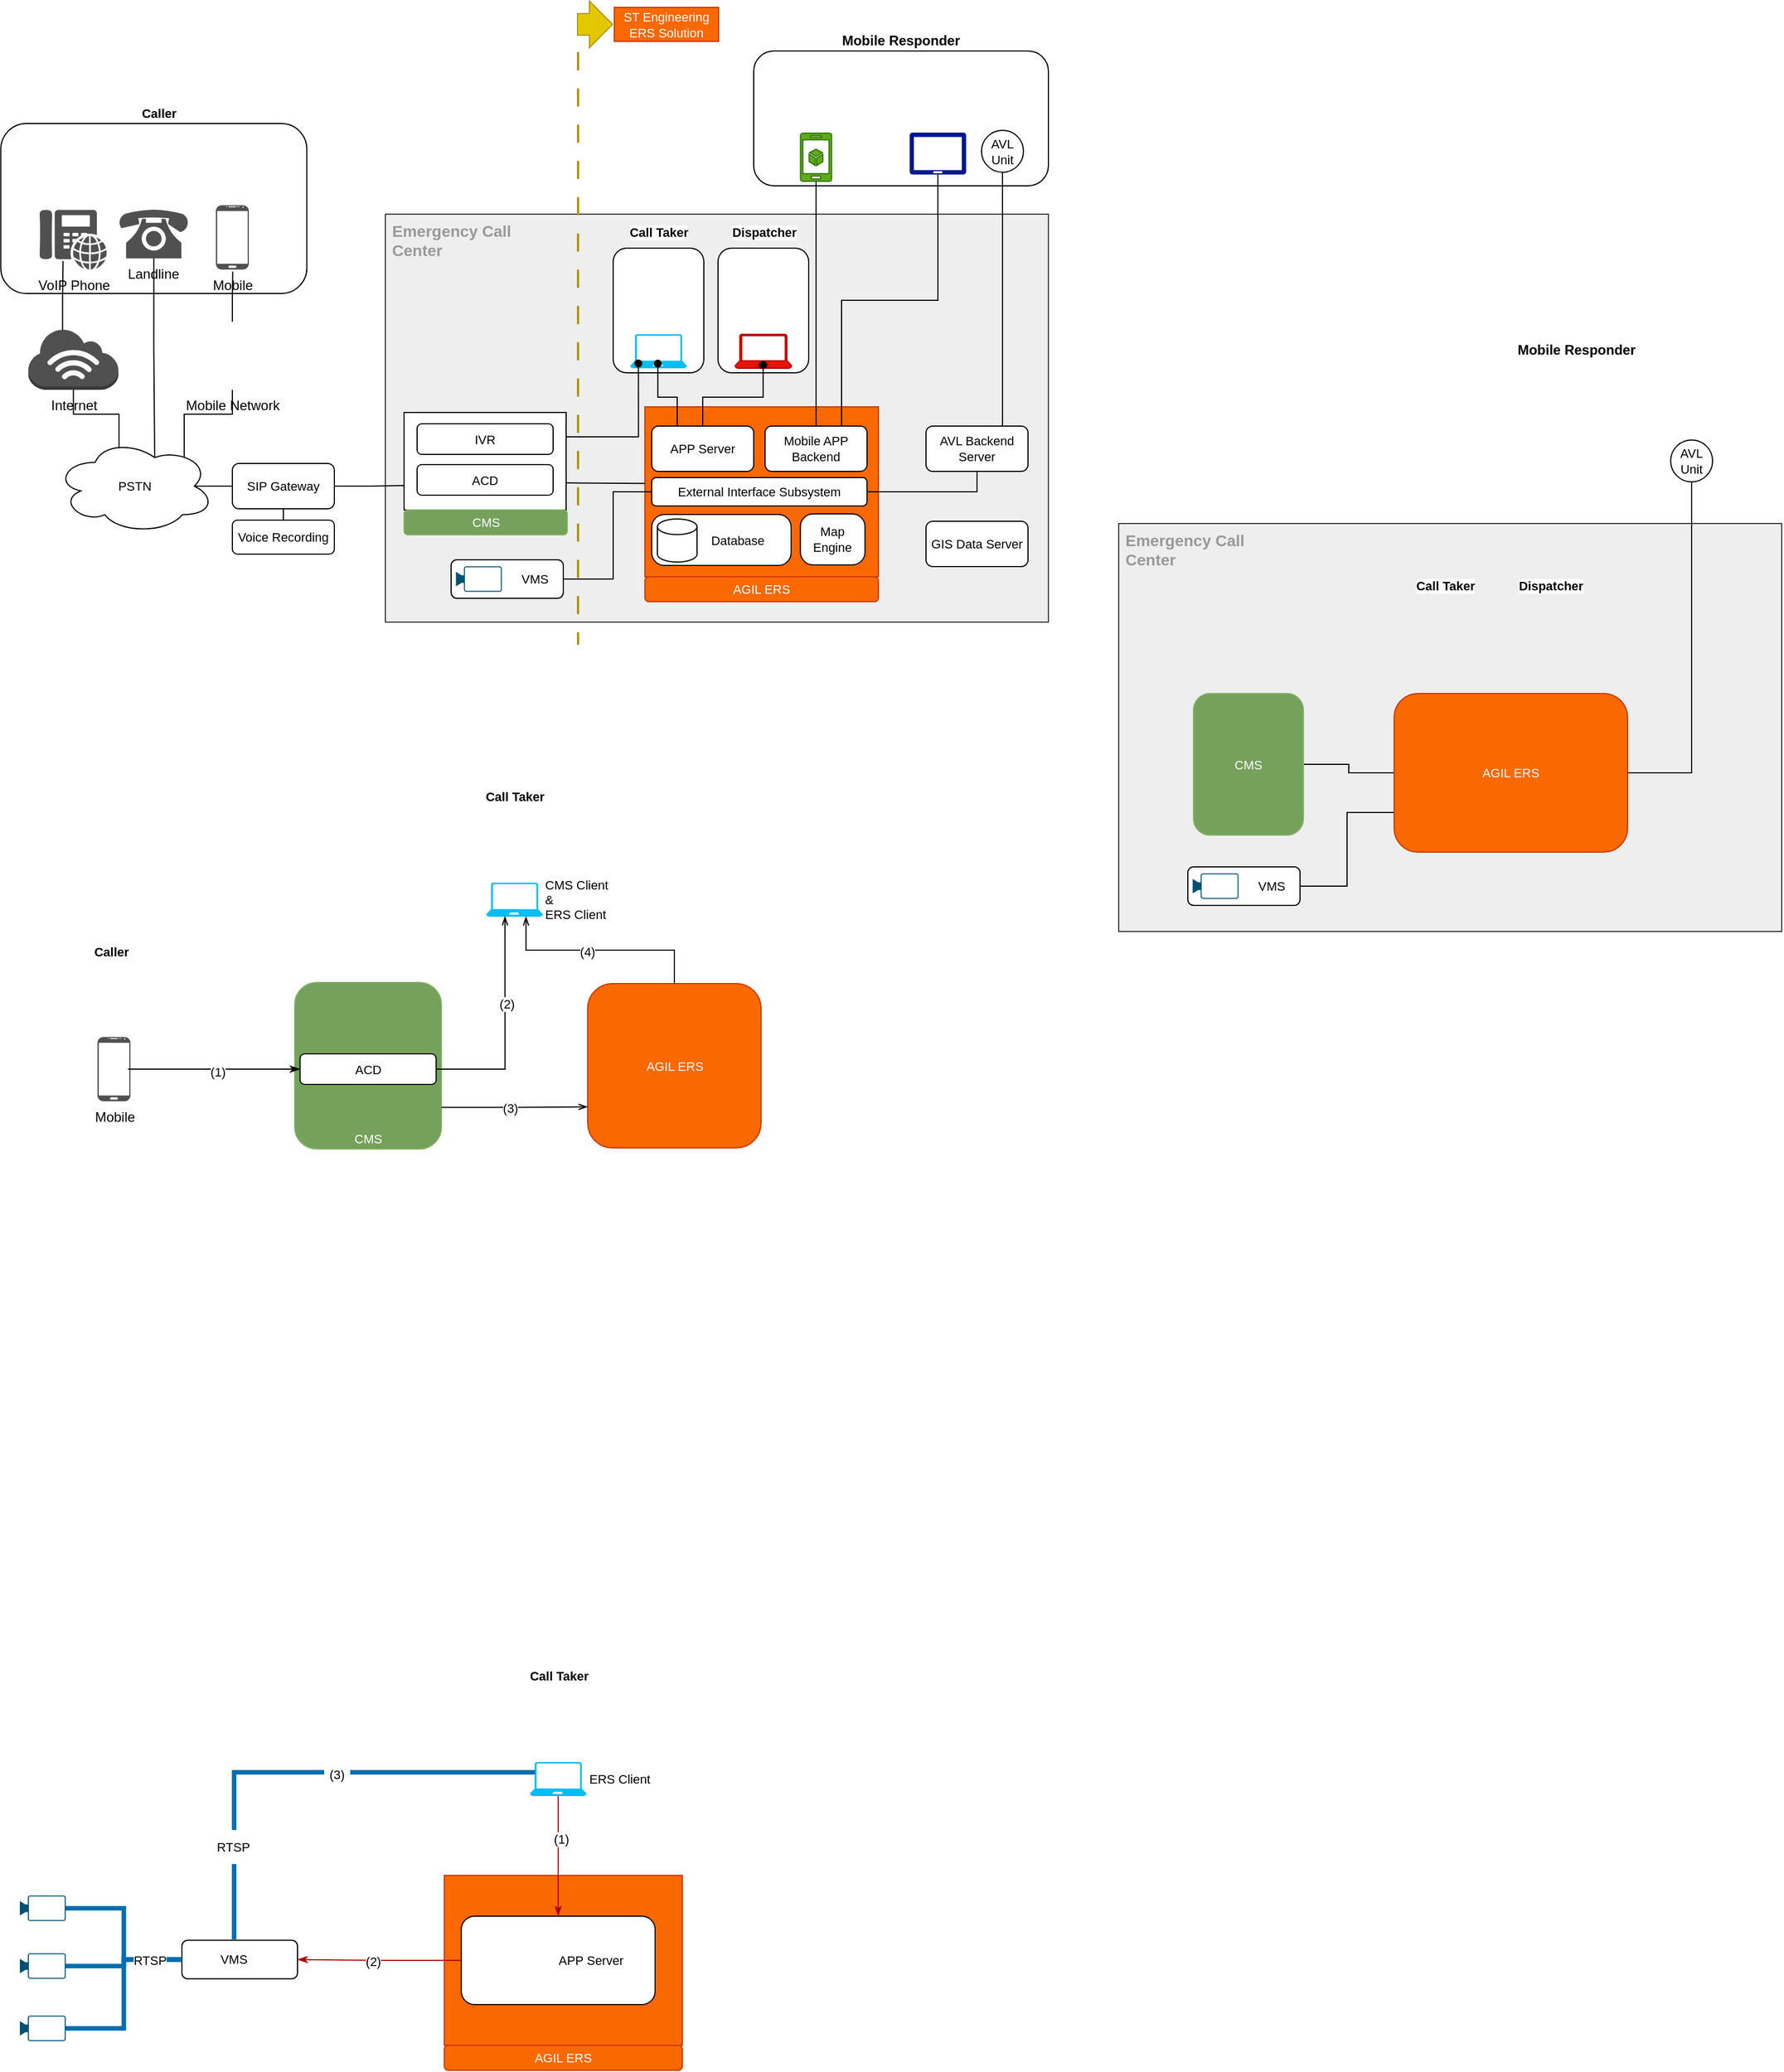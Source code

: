 <mxfile version="22.1.20" type="device">
  <diagram name="Page-1" id="IHyBdCfNB0RTrW-PWBX2">
    <mxGraphModel dx="1338" dy="858" grid="0" gridSize="10" guides="1" tooltips="1" connect="1" arrows="1" fold="1" page="0" pageScale="1" pageWidth="850" pageHeight="1100" math="0" shadow="0">
      <root>
        <mxCell id="0" />
        <mxCell id="1" parent="0" />
        <mxCell id="hto62bo64SFIwnMWw7BM-5" value="" style="rounded=1;whiteSpace=wrap;html=1;" vertex="1" parent="1">
          <mxGeometry x="15.72" y="190" width="270" height="150" as="geometry" />
        </mxCell>
        <mxCell id="hto62bo64SFIwnMWw7BM-37" value="Emergency Call &lt;br&gt;Center" style="rounded=0;whiteSpace=wrap;html=1;fontFamily=Helvetica;fontSize=14;fillColor=#eeeeee;strokeColor=#36393d;verticalAlign=top;fontStyle=1;align=left;fontColor=#999999;spacingLeft=4;" vertex="1" parent="1">
          <mxGeometry x="355" y="270" width="585" height="360" as="geometry" />
        </mxCell>
        <mxCell id="hto62bo64SFIwnMWw7BM-27" value="" style="rounded=0;whiteSpace=wrap;html=1;fontFamily=Helvetica;fontSize=11;fontColor=#000000;fillColor=#fa6800;strokeColor=#C73500;" vertex="1" parent="1">
          <mxGeometry x="584" y="440" width="206" height="150" as="geometry" />
        </mxCell>
        <mxCell id="hto62bo64SFIwnMWw7BM-21" value="" style="rounded=0;whiteSpace=wrap;html=1;fontFamily=Helvetica;fontSize=11;fontColor=default;" vertex="1" parent="1">
          <mxGeometry x="371.5" y="445" width="143" height="86" as="geometry" />
        </mxCell>
        <mxCell id="hto62bo64SFIwnMWw7BM-1" value="Caller" style="shape=image;html=1;verticalAlign=bottom;verticalLabelPosition=top;labelBackgroundColor=#ffffff;imageAspect=0;aspect=fixed;image=https://cdn0.iconfinder.com/data/icons/google-material-design-3-0/48/ic_supervisor_account_48px-128.png;fontFamily=Helvetica;fontSize=11;fontColor=default;labelPosition=center;align=center;fontStyle=1;imageBackground=none;imageBorder=none;" vertex="1" parent="1">
          <mxGeometry x="119.5" y="190" width="70" height="70" as="geometry" />
        </mxCell>
        <mxCell id="hto62bo64SFIwnMWw7BM-3" value="Landline" style="fontColor=default;verticalAlign=top;verticalLabelPosition=bottom;labelPosition=center;align=center;html=1;outlineConnect=0;fillColor=#505050;strokeColor=none;gradientColor=none;gradientDirection=north;strokeWidth=1;shape=mxgraph.networks.phone_1;sketch=0;shadow=0;dashed=0;flipH=0;spacingBottom=0;whiteSpace=wrap;" vertex="1" parent="1">
          <mxGeometry x="120" y="266.005" width="61.43" height="43" as="geometry" />
        </mxCell>
        <mxCell id="hto62bo64SFIwnMWw7BM-4" value="Mobile" style="verticalLabelPosition=bottom;verticalAlign=top;html=1;shadow=0;dashed=0;strokeWidth=1;shape=mxgraph.android.phone2;strokeColor=none;fillColor=#505050;fontColor=default;gradientColor=none;gradientDirection=north;sketch=0;flipH=0;" vertex="1" parent="1">
          <mxGeometry x="205.45" y="262.13" width="29.1" height="56.75" as="geometry" />
        </mxCell>
        <mxCell id="hto62bo64SFIwnMWw7BM-6" value="Mobile Network" style="shape=image;html=1;verticalAlign=top;verticalLabelPosition=bottom;labelBackgroundColor=#ffffff;imageAspect=0;aspect=fixed;image=https://cdn0.iconfinder.com/data/icons/octicons/1024/radio-tower-128.png" vertex="1" parent="1">
          <mxGeometry x="190" y="365" width="60" height="60" as="geometry" />
        </mxCell>
        <mxCell id="hto62bo64SFIwnMWw7BM-7" value="VoIP Phone" style="sketch=0;pointerEvents=1;shadow=0;dashed=0;html=1;strokeColor=none;fillColor=#505050;labelPosition=center;verticalLabelPosition=bottom;verticalAlign=top;outlineConnect=0;align=center;shape=mxgraph.office.devices.phone_voip;flipH=0;" vertex="1" parent="1">
          <mxGeometry x="50" y="266.005" width="59.24" height="53" as="geometry" />
        </mxCell>
        <mxCell id="hto62bo64SFIwnMWw7BM-9" value="Internet" style="outlineConnect=0;dashed=0;verticalLabelPosition=bottom;verticalAlign=top;align=center;html=1;shape=mxgraph.aws3.internet_3;fillColor=#505050;gradientColor=none;strokeColor=none;sketch=0;shadow=0;" vertex="1" parent="1">
          <mxGeometry x="40" y="371" width="79.5" height="54" as="geometry" />
        </mxCell>
        <mxCell id="hto62bo64SFIwnMWw7BM-10" style="edgeStyle=orthogonalEdgeStyle;rounded=0;orthogonalLoop=1;jettySize=auto;html=1;exitX=0.5;exitY=0;exitDx=0;exitDy=0;entryX=0.512;entryY=1.032;entryDx=0;entryDy=0;entryPerimeter=0;endArrow=none;endFill=0;" edge="1" parent="1" source="hto62bo64SFIwnMWw7BM-6" target="hto62bo64SFIwnMWw7BM-4">
          <mxGeometry relative="1" as="geometry" />
        </mxCell>
        <mxCell id="hto62bo64SFIwnMWw7BM-11" style="edgeStyle=orthogonalEdgeStyle;shape=connector;rounded=0;orthogonalLoop=1;jettySize=auto;html=1;exitX=0.38;exitY=0.02;exitDx=0;exitDy=0;exitPerimeter=0;entryX=0.348;entryY=0.856;entryDx=0;entryDy=0;entryPerimeter=0;labelBackgroundColor=default;strokeColor=default;align=center;verticalAlign=middle;fontFamily=Helvetica;fontSize=11;fontColor=default;endArrow=none;endFill=0;" edge="1" parent="1" source="hto62bo64SFIwnMWw7BM-9" target="hto62bo64SFIwnMWw7BM-7">
          <mxGeometry relative="1" as="geometry" />
        </mxCell>
        <mxCell id="hto62bo64SFIwnMWw7BM-25" style="edgeStyle=orthogonalEdgeStyle;shape=connector;rounded=0;orthogonalLoop=1;jettySize=auto;html=1;exitX=0.875;exitY=0.5;exitDx=0;exitDy=0;exitPerimeter=0;entryX=0;entryY=0.5;entryDx=0;entryDy=0;labelBackgroundColor=default;strokeColor=default;align=center;verticalAlign=middle;fontFamily=Helvetica;fontSize=11;fontColor=default;endArrow=none;endFill=0;" edge="1" parent="1" source="hto62bo64SFIwnMWw7BM-12" target="hto62bo64SFIwnMWw7BM-22">
          <mxGeometry relative="1" as="geometry" />
        </mxCell>
        <mxCell id="hto62bo64SFIwnMWw7BM-12" value="PSTN" style="ellipse;shape=cloud;whiteSpace=wrap;html=1;align=center;fontFamily=Helvetica;fontSize=11;fontColor=default;" vertex="1" parent="1">
          <mxGeometry x="64" y="468" width="140" height="84" as="geometry" />
        </mxCell>
        <mxCell id="hto62bo64SFIwnMWw7BM-14" style="edgeStyle=orthogonalEdgeStyle;shape=connector;rounded=0;orthogonalLoop=1;jettySize=auto;html=1;exitX=0.5;exitY=1;exitDx=0;exitDy=0;exitPerimeter=0;entryX=0.625;entryY=0.2;entryDx=0;entryDy=0;entryPerimeter=0;labelBackgroundColor=default;strokeColor=default;align=center;verticalAlign=middle;fontFamily=Helvetica;fontSize=11;fontColor=default;endArrow=none;endFill=0;" edge="1" parent="1" source="hto62bo64SFIwnMWw7BM-3" target="hto62bo64SFIwnMWw7BM-12">
          <mxGeometry relative="1" as="geometry" />
        </mxCell>
        <mxCell id="hto62bo64SFIwnMWw7BM-15" style="edgeStyle=orthogonalEdgeStyle;shape=connector;rounded=0;orthogonalLoop=1;jettySize=auto;html=1;exitX=0.5;exitY=1;exitDx=0;exitDy=0;exitPerimeter=0;entryX=0.4;entryY=0.1;entryDx=0;entryDy=0;entryPerimeter=0;labelBackgroundColor=default;strokeColor=default;align=center;verticalAlign=middle;fontFamily=Helvetica;fontSize=11;fontColor=default;endArrow=none;endFill=0;" edge="1" parent="1" source="hto62bo64SFIwnMWw7BM-9" target="hto62bo64SFIwnMWw7BM-12">
          <mxGeometry relative="1" as="geometry" />
        </mxCell>
        <mxCell id="hto62bo64SFIwnMWw7BM-16" style="edgeStyle=orthogonalEdgeStyle;shape=connector;rounded=0;orthogonalLoop=1;jettySize=auto;html=1;exitX=0.5;exitY=1;exitDx=0;exitDy=0;entryX=0.811;entryY=0.2;entryDx=0;entryDy=0;entryPerimeter=0;labelBackgroundColor=default;strokeColor=default;align=center;verticalAlign=middle;fontFamily=Helvetica;fontSize=11;fontColor=default;endArrow=none;endFill=0;" edge="1" parent="1" source="hto62bo64SFIwnMWw7BM-6" target="hto62bo64SFIwnMWw7BM-12">
          <mxGeometry relative="1" as="geometry" />
        </mxCell>
        <mxCell id="hto62bo64SFIwnMWw7BM-18" value="CMS" style="rounded=1;whiteSpace=wrap;html=1;fontFamily=Helvetica;fontSize=11;fillColor=#75A15C;strokeColor=#82b366;fontColor=#FFFFFF;" vertex="1" parent="1">
          <mxGeometry x="371.5" y="531" width="144" height="22" as="geometry" />
        </mxCell>
        <mxCell id="hto62bo64SFIwnMWw7BM-31" style="shape=connector;rounded=0;orthogonalLoop=1;jettySize=auto;html=1;exitX=1.004;exitY=0.723;exitDx=0;exitDy=0;labelBackgroundColor=default;strokeColor=default;align=center;verticalAlign=middle;fontFamily=Helvetica;fontSize=11;fontColor=default;endArrow=none;endFill=0;exitPerimeter=0;entryX=0;entryY=0.451;entryDx=0;entryDy=0;entryPerimeter=0;" edge="1" parent="1" source="hto62bo64SFIwnMWw7BM-21" target="hto62bo64SFIwnMWw7BM-27">
          <mxGeometry relative="1" as="geometry">
            <mxPoint x="541" y="565.9" as="sourcePoint" />
            <mxPoint x="580" y="507" as="targetPoint" />
          </mxGeometry>
        </mxCell>
        <mxCell id="hto62bo64SFIwnMWw7BM-26" style="edgeStyle=orthogonalEdgeStyle;shape=connector;rounded=0;orthogonalLoop=1;jettySize=auto;html=1;exitX=1;exitY=0.5;exitDx=0;exitDy=0;labelBackgroundColor=default;strokeColor=default;align=center;verticalAlign=middle;fontFamily=Helvetica;fontSize=11;fontColor=default;endArrow=none;endFill=0;entryX=0;entryY=0.75;entryDx=0;entryDy=0;" edge="1" parent="1" source="hto62bo64SFIwnMWw7BM-22" target="hto62bo64SFIwnMWw7BM-21">
          <mxGeometry relative="1" as="geometry">
            <mxPoint x="397" y="566" as="targetPoint" />
          </mxGeometry>
        </mxCell>
        <mxCell id="hto62bo64SFIwnMWw7BM-32" style="edgeStyle=orthogonalEdgeStyle;shape=connector;rounded=0;orthogonalLoop=1;jettySize=auto;html=1;exitX=0.5;exitY=1;exitDx=0;exitDy=0;entryX=0.5;entryY=0;entryDx=0;entryDy=0;labelBackgroundColor=default;strokeColor=default;align=center;verticalAlign=middle;fontFamily=Helvetica;fontSize=11;fontColor=default;endArrow=none;endFill=0;" edge="1" parent="1" source="hto62bo64SFIwnMWw7BM-22" target="hto62bo64SFIwnMWw7BM-24">
          <mxGeometry relative="1" as="geometry" />
        </mxCell>
        <mxCell id="hto62bo64SFIwnMWw7BM-22" value="SIP Gateway" style="rounded=1;whiteSpace=wrap;html=1;fontFamily=Helvetica;fontSize=11;fontColor=default;" vertex="1" parent="1">
          <mxGeometry x="220" y="490" width="90" height="40" as="geometry" />
        </mxCell>
        <mxCell id="hto62bo64SFIwnMWw7BM-23" value="ACD" style="rounded=1;whiteSpace=wrap;html=1;fontFamily=Helvetica;fontSize=11;fontColor=default;flipV=1;" vertex="1" parent="1">
          <mxGeometry x="383" y="491" width="120" height="27" as="geometry" />
        </mxCell>
        <mxCell id="hto62bo64SFIwnMWw7BM-24" value="Voice Recording" style="rounded=1;whiteSpace=wrap;html=1;fontFamily=Helvetica;fontSize=11;fontColor=default;" vertex="1" parent="1">
          <mxGeometry x="220" y="540" width="90" height="30" as="geometry" />
        </mxCell>
        <mxCell id="hto62bo64SFIwnMWw7BM-28" value="AGIL ERS" style="rounded=1;whiteSpace=wrap;html=1;fontFamily=Helvetica;fontSize=11;fillColor=#fa6800;strokeColor=#C73500;fontColor=#FFFFFF;" vertex="1" parent="1">
          <mxGeometry x="584" y="590" width="206" height="22" as="geometry" />
        </mxCell>
        <mxCell id="hto62bo64SFIwnMWw7BM-29" value="Mobile APP Backend" style="rounded=1;whiteSpace=wrap;html=1;fontFamily=Helvetica;fontSize=11;fontColor=default;" vertex="1" parent="1">
          <mxGeometry x="690" y="457" width="90" height="40" as="geometry" />
        </mxCell>
        <mxCell id="hto62bo64SFIwnMWw7BM-30" value="APP Server" style="rounded=1;whiteSpace=wrap;html=1;fontFamily=Helvetica;fontSize=11;fontColor=default;" vertex="1" parent="1">
          <mxGeometry x="590" y="457" width="90" height="40" as="geometry" />
        </mxCell>
        <mxCell id="hto62bo64SFIwnMWw7BM-33" value="IVR" style="rounded=1;whiteSpace=wrap;html=1;fontFamily=Helvetica;fontSize=11;fontColor=default;flipV=1;" vertex="1" parent="1">
          <mxGeometry x="383" y="455" width="120" height="27" as="geometry" />
        </mxCell>
        <mxCell id="hto62bo64SFIwnMWw7BM-35" value="Database" style="rounded=1;whiteSpace=wrap;html=1;fontFamily=Helvetica;fontSize=11;fontColor=default;arcSize=25;spacingLeft=29;" vertex="1" parent="1">
          <mxGeometry x="590" y="535" width="123" height="45" as="geometry" />
        </mxCell>
        <mxCell id="hto62bo64SFIwnMWw7BM-34" value="" style="shape=cylinder3;whiteSpace=wrap;html=1;boundedLbl=1;backgroundOutline=1;size=6.88;fontFamily=Helvetica;fontSize=11;fontColor=default;" vertex="1" parent="1">
          <mxGeometry x="595" y="539" width="35" height="38" as="geometry" />
        </mxCell>
        <mxCell id="hto62bo64SFIwnMWw7BM-36" value="External Interface Subsystem" style="rounded=1;whiteSpace=wrap;html=1;fontFamily=Helvetica;fontSize=11;fontColor=default;" vertex="1" parent="1">
          <mxGeometry x="590" y="502.5" width="190" height="25" as="geometry" />
        </mxCell>
        <mxCell id="hto62bo64SFIwnMWw7BM-38" value="" style="rounded=1;whiteSpace=wrap;html=1;" vertex="1" parent="1">
          <mxGeometry x="556" y="300" width="80" height="110" as="geometry" />
        </mxCell>
        <mxCell id="hto62bo64SFIwnMWw7BM-39" value="Call Taker" style="shape=image;html=1;verticalAlign=bottom;verticalLabelPosition=top;labelBackgroundColor=#ffffff;imageAspect=0;aspect=fixed;image=https://cdn0.iconfinder.com/data/icons/google-material-design-3-0/48/ic_supervisor_account_48px-128.png;fontFamily=Helvetica;fontSize=11;fontColor=default;labelPosition=center;align=center;fontStyle=1;imageBackground=none;imageBorder=none;" vertex="1" parent="1">
          <mxGeometry x="561" y="295" width="70" height="70" as="geometry" />
        </mxCell>
        <mxCell id="hto62bo64SFIwnMWw7BM-40" value="" style="verticalLabelPosition=bottom;html=1;verticalAlign=top;align=center;strokeColor=none;fillColor=#00BEF2;shape=mxgraph.azure.laptop;pointerEvents=1;fontFamily=Helvetica;fontSize=11;fontColor=default;" vertex="1" parent="1">
          <mxGeometry x="571" y="376" width="50" height="30" as="geometry" />
        </mxCell>
        <mxCell id="hto62bo64SFIwnMWw7BM-41" value="" style="rounded=1;whiteSpace=wrap;html=1;" vertex="1" parent="1">
          <mxGeometry x="648.5" y="300" width="80" height="110" as="geometry" />
        </mxCell>
        <mxCell id="hto62bo64SFIwnMWw7BM-42" value="Dispatcher" style="shape=image;html=1;verticalAlign=bottom;verticalLabelPosition=top;labelBackgroundColor=#ffffff;imageAspect=0;aspect=fixed;image=https://cdn0.iconfinder.com/data/icons/google-material-design-3-0/48/ic_supervisor_account_48px-128.png;fontFamily=Helvetica;fontSize=11;fontColor=default;labelPosition=center;align=center;fontStyle=1;imageBackground=none;imageBorder=none;" vertex="1" parent="1">
          <mxGeometry x="653.5" y="295" width="70" height="70" as="geometry" />
        </mxCell>
        <mxCell id="hto62bo64SFIwnMWw7BM-43" value="" style="verticalLabelPosition=bottom;html=1;verticalAlign=top;align=center;strokeColor=#B20000;fillColor=#e51400;shape=mxgraph.azure.laptop;pointerEvents=1;fontFamily=Helvetica;fontSize=11;fontColor=#ffffff;" vertex="1" parent="1">
          <mxGeometry x="663.5" y="376" width="50" height="30" as="geometry" />
        </mxCell>
        <mxCell id="hto62bo64SFIwnMWw7BM-46" value="Mobile Responder" style="rounded=1;whiteSpace=wrap;html=1;verticalAlign=bottom;labelPosition=center;verticalLabelPosition=top;align=center;fontStyle=1;" vertex="1" parent="1">
          <mxGeometry x="680" y="126" width="260" height="119" as="geometry" />
        </mxCell>
        <mxCell id="hto62bo64SFIwnMWw7BM-47" value="" style="shape=image;html=1;verticalAlign=top;verticalLabelPosition=bottom;labelBackgroundColor=#ffffff;imageAspect=0;aspect=fixed;image=https://cdn4.iconfinder.com/data/icons/transportation-190/1000/patrol_car_automobile_car_cop_police_patrol_patrolman-128.png;fontFamily=Helvetica;fontSize=11;fontColor=default;imageBackground=none;" vertex="1" parent="1">
          <mxGeometry x="781" y="120" width="105" height="105" as="geometry" />
        </mxCell>
        <mxCell id="hto62bo64SFIwnMWw7BM-48" value="" style="shape=image;html=1;verticalAlign=top;verticalLabelPosition=bottom;labelBackgroundColor=#ffffff;imageAspect=0;aspect=fixed;image=https://cdn4.iconfinder.com/data/icons/transportation-190/1000/patrol_car_automobile_car_cop_police_patrol_patrolman-128.png;fontFamily=Helvetica;fontSize=11;fontColor=default;" vertex="1" parent="1">
          <mxGeometry x="848" y="120" width="105" height="105" as="geometry" />
        </mxCell>
        <mxCell id="hto62bo64SFIwnMWw7BM-57" style="edgeStyle=orthogonalEdgeStyle;shape=connector;rounded=0;orthogonalLoop=1;jettySize=auto;html=1;exitX=0.5;exitY=1;exitDx=0;exitDy=0;entryX=0.75;entryY=0;entryDx=0;entryDy=0;labelBackgroundColor=default;strokeColor=default;align=center;verticalAlign=middle;fontFamily=Helvetica;fontSize=11;fontColor=default;endArrow=none;endFill=0;" edge="1" parent="1" source="hto62bo64SFIwnMWw7BM-49" target="hto62bo64SFIwnMWw7BM-56">
          <mxGeometry relative="1" as="geometry" />
        </mxCell>
        <mxCell id="hto62bo64SFIwnMWw7BM-49" value="AVL Unit" style="ellipse;whiteSpace=wrap;html=1;aspect=fixed;fontFamily=Helvetica;fontSize=11;fontColor=default;" vertex="1" parent="1">
          <mxGeometry x="881" y="196" width="37" height="37" as="geometry" />
        </mxCell>
        <mxCell id="hto62bo64SFIwnMWw7BM-55" style="edgeStyle=orthogonalEdgeStyle;shape=connector;rounded=0;orthogonalLoop=1;jettySize=auto;html=1;exitX=0.5;exitY=1;exitDx=0;exitDy=0;exitPerimeter=0;entryX=0.75;entryY=0;entryDx=0;entryDy=0;labelBackgroundColor=default;strokeColor=default;align=center;verticalAlign=middle;fontFamily=Helvetica;fontSize=11;fontColor=default;endArrow=none;endFill=0;" edge="1" parent="1" source="hto62bo64SFIwnMWw7BM-50" target="hto62bo64SFIwnMWw7BM-29">
          <mxGeometry relative="1" as="geometry" />
        </mxCell>
        <mxCell id="hto62bo64SFIwnMWw7BM-50" value="" style="sketch=0;aspect=fixed;pointerEvents=1;shadow=0;dashed=0;html=1;strokeColor=none;labelPosition=center;verticalLabelPosition=bottom;verticalAlign=top;align=center;fillColor=#00188D;shape=mxgraph.azure.tablet;fontFamily=Helvetica;fontSize=11;fontColor=default;" vertex="1" parent="1">
          <mxGeometry x="817.5" y="198.01" width="50" height="37" as="geometry" />
        </mxCell>
        <mxCell id="hto62bo64SFIwnMWw7BM-51" value="" style="shape=image;html=1;verticalAlign=top;verticalLabelPosition=bottom;labelBackgroundColor=#ffffff;imageAspect=0;aspect=fixed;image=https://cdn2.iconfinder.com/data/icons/maki/100/police-128.png;fontFamily=Helvetica;fontSize=11;fontColor=default;" vertex="1" parent="1">
          <mxGeometry x="680" y="130" width="70" height="70" as="geometry" />
        </mxCell>
        <mxCell id="hto62bo64SFIwnMWw7BM-52" value="" style="shape=image;html=1;verticalAlign=top;verticalLabelPosition=bottom;labelBackgroundColor=#ffffff;imageAspect=0;aspect=fixed;image=https://cdn2.iconfinder.com/data/icons/maki/100/police-128.png;fontFamily=Helvetica;fontSize=11;fontColor=default;" vertex="1" parent="1">
          <mxGeometry x="710" y="130" width="70" height="70" as="geometry" />
        </mxCell>
        <mxCell id="hto62bo64SFIwnMWw7BM-54" style="edgeStyle=orthogonalEdgeStyle;shape=connector;rounded=0;orthogonalLoop=1;jettySize=auto;html=1;exitX=0.5;exitY=1;exitDx=0;exitDy=0;exitPerimeter=0;entryX=0.5;entryY=0;entryDx=0;entryDy=0;labelBackgroundColor=default;strokeColor=default;align=center;verticalAlign=middle;fontFamily=Helvetica;fontSize=11;fontColor=default;endArrow=none;endFill=0;" edge="1" parent="1" source="hto62bo64SFIwnMWw7BM-53" target="hto62bo64SFIwnMWw7BM-29">
          <mxGeometry relative="1" as="geometry" />
        </mxCell>
        <mxCell id="hto62bo64SFIwnMWw7BM-53" value="" style="verticalLabelPosition=bottom;html=1;verticalAlign=top;align=center;strokeColor=#2D7600;fillColor=#60a917;shape=mxgraph.azure.mobile_services;pointerEvents=1;fontFamily=Helvetica;fontSize=11;fontColor=#ffffff;" vertex="1" parent="1">
          <mxGeometry x="721.19" y="198.5" width="27.63" height="42.5" as="geometry" />
        </mxCell>
        <mxCell id="hto62bo64SFIwnMWw7BM-58" style="edgeStyle=orthogonalEdgeStyle;shape=connector;rounded=0;orthogonalLoop=1;jettySize=auto;html=1;exitX=0.5;exitY=1;exitDx=0;exitDy=0;entryX=1;entryY=0.5;entryDx=0;entryDy=0;labelBackgroundColor=default;strokeColor=default;align=center;verticalAlign=middle;fontFamily=Helvetica;fontSize=11;fontColor=default;endArrow=none;endFill=0;" edge="1" parent="1" source="hto62bo64SFIwnMWw7BM-56" target="hto62bo64SFIwnMWw7BM-36">
          <mxGeometry relative="1" as="geometry">
            <Array as="points">
              <mxPoint x="877" y="515" />
            </Array>
          </mxGeometry>
        </mxCell>
        <mxCell id="hto62bo64SFIwnMWw7BM-56" value="AVL Backend Server" style="rounded=1;whiteSpace=wrap;html=1;fontFamily=Helvetica;fontSize=11;fontColor=default;" vertex="1" parent="1">
          <mxGeometry x="832" y="457" width="90" height="40" as="geometry" />
        </mxCell>
        <mxCell id="hto62bo64SFIwnMWw7BM-61" value="" style="group" vertex="1" connectable="0" parent="1">
          <mxGeometry x="413" y="575" width="99" height="34" as="geometry" />
        </mxCell>
        <mxCell id="hto62bo64SFIwnMWw7BM-60" value="VMS" style="rounded=1;whiteSpace=wrap;html=1;fontFamily=Helvetica;fontSize=11;fontColor=default;labelPosition=center;verticalLabelPosition=middle;align=right;verticalAlign=middle;spacingRight=11;" vertex="1" parent="hto62bo64SFIwnMWw7BM-61">
          <mxGeometry width="99" height="34" as="geometry" />
        </mxCell>
        <mxCell id="hto62bo64SFIwnMWw7BM-59" value="" style="points=[[0,0.5,0],[0.19,0.02,0],[0.59,0,0],[0.985,0.02,0],[1,0.5,0],[0.985,0.98,0],[0.59,1,0],[0.19,0.98,0]];verticalLabelPosition=bottom;sketch=0;html=1;verticalAlign=top;aspect=fixed;align=center;pointerEvents=1;shape=mxgraph.cisco19.camera;fillColor=#005073;strokeColor=none;fontFamily=Helvetica;fontSize=11;fontColor=default;" vertex="1" parent="hto62bo64SFIwnMWw7BM-61">
          <mxGeometry x="4.25" y="5.75" width="40.5" height="22.5" as="geometry" />
        </mxCell>
        <mxCell id="hto62bo64SFIwnMWw7BM-62" value="GIS Data Server" style="rounded=1;whiteSpace=wrap;html=1;fontFamily=Helvetica;fontSize=11;fontColor=default;" vertex="1" parent="1">
          <mxGeometry x="832" y="541" width="90" height="40" as="geometry" />
        </mxCell>
        <mxCell id="hto62bo64SFIwnMWw7BM-63" style="edgeStyle=orthogonalEdgeStyle;shape=connector;rounded=0;orthogonalLoop=1;jettySize=auto;html=1;exitX=1;exitY=0.5;exitDx=0;exitDy=0;entryX=0;entryY=0.5;entryDx=0;entryDy=0;labelBackgroundColor=default;strokeColor=default;align=center;verticalAlign=middle;fontFamily=Helvetica;fontSize=11;fontColor=default;endArrow=none;endFill=0;" edge="1" parent="1" source="hto62bo64SFIwnMWw7BM-60" target="hto62bo64SFIwnMWw7BM-36">
          <mxGeometry relative="1" as="geometry">
            <Array as="points">
              <mxPoint x="556" y="592" />
              <mxPoint x="556" y="515" />
            </Array>
          </mxGeometry>
        </mxCell>
        <mxCell id="hto62bo64SFIwnMWw7BM-115" style="edgeStyle=orthogonalEdgeStyle;shape=connector;rounded=0;orthogonalLoop=1;jettySize=auto;html=1;exitX=1;exitY=0.5;exitDx=0;exitDy=0;exitPerimeter=0;entryX=0;entryY=0.5;entryDx=0;entryDy=0;labelBackgroundColor=default;strokeColor=#006EAF;align=center;verticalAlign=middle;fontFamily=Helvetica;fontSize=11;fontColor=default;endArrow=none;endFill=0;fillColor=#1ba1e2;strokeWidth=4;" edge="1" parent="1" source="hto62bo64SFIwnMWw7BM-108" target="hto62bo64SFIwnMWw7BM-112">
          <mxGeometry relative="1" as="geometry" />
        </mxCell>
        <mxCell id="hto62bo64SFIwnMWw7BM-108" value="" style="points=[[0,0.5,0],[0.19,0.02,0],[0.59,0,0],[0.985,0.02,0],[1,0.5,0],[0.985,0.98,0],[0.59,1,0],[0.19,0.98,0]];verticalLabelPosition=bottom;sketch=0;html=1;verticalAlign=top;aspect=fixed;align=center;pointerEvents=1;shape=mxgraph.cisco19.camera;fillColor=#005073;strokeColor=none;fontFamily=Helvetica;fontSize=11;fontColor=default;" vertex="1" parent="1">
          <mxGeometry x="32.5" y="1753.75" width="40.5" height="22.5" as="geometry" />
        </mxCell>
        <mxCell id="hto62bo64SFIwnMWw7BM-109" value="" style="points=[[0,0.5,0],[0.19,0.02,0],[0.59,0,0],[0.985,0.02,0],[1,0.5,0],[0.985,0.98,0],[0.59,1,0],[0.19,0.98,0]];verticalLabelPosition=bottom;sketch=0;html=1;verticalAlign=top;aspect=fixed;align=center;pointerEvents=1;shape=mxgraph.cisco19.camera;fillColor=#005073;strokeColor=none;fontFamily=Helvetica;fontSize=11;fontColor=default;" vertex="1" parent="1">
          <mxGeometry x="32.5" y="1804.75" width="40.5" height="22.5" as="geometry" />
        </mxCell>
        <mxCell id="hto62bo64SFIwnMWw7BM-110" value="" style="points=[[0,0.5,0],[0.19,0.02,0],[0.59,0,0],[0.985,0.02,0],[1,0.5,0],[0.985,0.98,0],[0.59,1,0],[0.19,0.98,0]];verticalLabelPosition=bottom;sketch=0;html=1;verticalAlign=top;aspect=fixed;align=center;pointerEvents=1;shape=mxgraph.cisco19.camera;fillColor=#005073;strokeColor=none;fontFamily=Helvetica;fontSize=11;fontColor=default;" vertex="1" parent="1">
          <mxGeometry x="32.5" y="1859.75" width="40.5" height="22.5" as="geometry" />
        </mxCell>
        <mxCell id="hto62bo64SFIwnMWw7BM-111" value="" style="group;spacing=0;align=center;" vertex="1" connectable="0" parent="1">
          <mxGeometry x="175.5" y="1793.25" width="102" height="34" as="geometry" />
        </mxCell>
        <mxCell id="hto62bo64SFIwnMWw7BM-112" value="VMS" style="rounded=1;whiteSpace=wrap;html=1;fontFamily=Helvetica;fontSize=11;fontColor=default;labelPosition=center;verticalLabelPosition=middle;align=center;verticalAlign=middle;spacingRight=11;" vertex="1" parent="hto62bo64SFIwnMWw7BM-111">
          <mxGeometry width="102" height="34" as="geometry" />
        </mxCell>
        <mxCell id="hto62bo64SFIwnMWw7BM-120" style="edgeStyle=orthogonalEdgeStyle;shape=connector;rounded=0;orthogonalLoop=1;jettySize=auto;html=1;exitX=0;exitY=0.5;exitDx=0;exitDy=0;entryX=1;entryY=0.5;entryDx=0;entryDy=0;entryPerimeter=0;labelBackgroundColor=default;strokeColor=#006EAF;align=center;verticalAlign=middle;fontFamily=Helvetica;fontSize=11;fontColor=default;endArrow=none;endFill=0;fillColor=#1ba1e2;strokeWidth=4;" edge="1" parent="1" source="hto62bo64SFIwnMWw7BM-112" target="hto62bo64SFIwnMWw7BM-109">
          <mxGeometry relative="1" as="geometry" />
        </mxCell>
        <mxCell id="hto62bo64SFIwnMWw7BM-121" style="edgeStyle=orthogonalEdgeStyle;shape=connector;rounded=0;orthogonalLoop=1;jettySize=auto;html=1;exitX=0;exitY=0.5;exitDx=0;exitDy=0;entryX=1;entryY=0.5;entryDx=0;entryDy=0;entryPerimeter=0;labelBackgroundColor=default;strokeColor=#006EAF;align=center;verticalAlign=middle;fontFamily=Helvetica;fontSize=11;fontColor=default;endArrow=none;endFill=0;fillColor=#1ba1e2;strokeWidth=4;" edge="1" parent="1" source="hto62bo64SFIwnMWw7BM-112" target="hto62bo64SFIwnMWw7BM-110">
          <mxGeometry relative="1" as="geometry" />
        </mxCell>
        <mxCell id="hto62bo64SFIwnMWw7BM-127" value="RTSP" style="edgeLabel;html=1;align=center;verticalAlign=middle;resizable=0;points=[];fontSize=11;fontFamily=Helvetica;fontColor=default;" vertex="1" connectable="0" parent="hto62bo64SFIwnMWw7BM-121">
          <mxGeometry x="-0.583" relative="1" as="geometry">
            <mxPoint x="5" as="offset" />
          </mxGeometry>
        </mxCell>
        <mxCell id="hto62bo64SFIwnMWw7BM-122" value="" style="rounded=0;whiteSpace=wrap;html=1;fontFamily=Helvetica;fontSize=11;fontColor=#000000;fillColor=#fa6800;strokeColor=#C73500;" vertex="1" parent="1">
          <mxGeometry x="407" y="1736" width="210" height="150" as="geometry" />
        </mxCell>
        <mxCell id="hto62bo64SFIwnMWw7BM-123" value="AGIL ERS" style="rounded=1;whiteSpace=wrap;html=1;fontFamily=Helvetica;fontSize=11;fillColor=#fa6800;strokeColor=#C73500;fontColor=#FFFFFF;" vertex="1" parent="1">
          <mxGeometry x="407" y="1886" width="210" height="22" as="geometry" />
        </mxCell>
        <mxCell id="hto62bo64SFIwnMWw7BM-130" style="edgeStyle=orthogonalEdgeStyle;shape=connector;rounded=0;orthogonalLoop=1;jettySize=auto;html=1;exitX=0;exitY=0.5;exitDx=0;exitDy=0;entryX=1;entryY=0.5;entryDx=0;entryDy=0;labelBackgroundColor=default;strokeColor=#B20000;align=center;verticalAlign=top;fontFamily=Helvetica;fontSize=11;fontColor=#ffffff;endArrow=classicThin;endFill=1;fillColor=#e51400;strokeWidth=1;spacingTop=8;" edge="1" parent="1" source="hto62bo64SFIwnMWw7BM-124" target="hto62bo64SFIwnMWw7BM-112">
          <mxGeometry relative="1" as="geometry" />
        </mxCell>
        <mxCell id="hto62bo64SFIwnMWw7BM-131" value="(2)" style="edgeLabel;html=1;align=center;verticalAlign=middle;resizable=0;points=[];fontSize=11;fontFamily=Helvetica;fontColor=default;" vertex="1" connectable="0" parent="hto62bo64SFIwnMWw7BM-130">
          <mxGeometry x="0.083" y="1" relative="1" as="geometry">
            <mxPoint as="offset" />
          </mxGeometry>
        </mxCell>
        <mxCell id="hto62bo64SFIwnMWw7BM-124" value="APP Server" style="rounded=1;whiteSpace=wrap;html=1;fontFamily=Helvetica;fontSize=11;fontColor=default;spacingLeft=58;" vertex="1" parent="1">
          <mxGeometry x="422" y="1772" width="171" height="78" as="geometry" />
        </mxCell>
        <mxCell id="hto62bo64SFIwnMWw7BM-125" value="Call Taker" style="shape=image;html=1;verticalAlign=bottom;verticalLabelPosition=top;labelBackgroundColor=#ffffff;imageAspect=0;aspect=fixed;image=https://cdn0.iconfinder.com/data/icons/google-material-design-3-0/48/ic_supervisor_account_48px-128.png;fontFamily=Helvetica;fontSize=11;fontColor=default;labelPosition=center;align=center;fontStyle=1;imageBackground=none;imageBorder=none;" vertex="1" parent="1">
          <mxGeometry x="472.5" y="1569" width="70" height="70" as="geometry" />
        </mxCell>
        <mxCell id="hto62bo64SFIwnMWw7BM-128" style="edgeStyle=orthogonalEdgeStyle;shape=connector;rounded=0;orthogonalLoop=1;jettySize=auto;html=1;exitX=0.5;exitY=1;exitDx=0;exitDy=0;exitPerimeter=0;labelBackgroundColor=default;strokeColor=#B20000;align=center;verticalAlign=top;fontFamily=Helvetica;fontSize=11;fontColor=#ffffff;endArrow=classicThin;endFill=1;fillColor=#e51400;strokeWidth=1;spacingTop=8;" edge="1" parent="1" source="hto62bo64SFIwnMWw7BM-126" target="hto62bo64SFIwnMWw7BM-124">
          <mxGeometry relative="1" as="geometry" />
        </mxCell>
        <mxCell id="hto62bo64SFIwnMWw7BM-129" value="(1)" style="edgeLabel;html=1;align=center;verticalAlign=middle;resizable=0;points=[];fontSize=11;fontFamily=Helvetica;fontColor=default;" vertex="1" connectable="0" parent="hto62bo64SFIwnMWw7BM-128">
          <mxGeometry x="-0.281" y="2" relative="1" as="geometry">
            <mxPoint as="offset" />
          </mxGeometry>
        </mxCell>
        <mxCell id="hto62bo64SFIwnMWw7BM-126" value="ERS Client" style="verticalLabelPosition=middle;html=1;verticalAlign=middle;align=left;strokeColor=none;fillColor=#00BEF2;shape=mxgraph.azure.laptop;pointerEvents=1;fontFamily=Helvetica;fontSize=11;fontColor=default;labelPosition=right;" vertex="1" parent="1">
          <mxGeometry x="482.5" y="1636" width="50" height="30" as="geometry" />
        </mxCell>
        <mxCell id="hto62bo64SFIwnMWw7BM-132" value="" style="shape=partialRectangle;whiteSpace=wrap;html=1;bottom=0;right=0;fillColor=none;fontFamily=Helvetica;fontSize=11;fontColor=default;labelBackgroundColor=default;endArrow=none;rounded=0;strokeColor=#006EAF;endFill=0;strokeWidth=4;" vertex="1" parent="1">
          <mxGeometry x="221.55" y="1645" width="263.45" height="145.5" as="geometry" />
        </mxCell>
        <mxCell id="hto62bo64SFIwnMWw7BM-133" value="RTSP" style="text;html=1;strokeColor=none;fillColor=default;align=center;verticalAlign=middle;whiteSpace=wrap;rounded=0;fontSize=11;fontFamily=Helvetica;fontColor=default;" vertex="1" parent="1">
          <mxGeometry x="191" y="1696" width="60" height="30" as="geometry" />
        </mxCell>
        <mxCell id="hto62bo64SFIwnMWw7BM-134" value="(3)" style="text;html=1;strokeColor=none;fillColor=default;align=center;verticalAlign=middle;whiteSpace=wrap;rounded=0;fontSize=11;fontFamily=Helvetica;fontColor=default;" vertex="1" parent="1">
          <mxGeometry x="301" y="1632" width="23" height="30" as="geometry" />
        </mxCell>
        <mxCell id="hto62bo64SFIwnMWw7BM-135" value="Map Engine" style="rounded=1;whiteSpace=wrap;html=1;fontFamily=Helvetica;fontSize=11;fontColor=default;arcSize=25;spacingLeft=0;" vertex="1" parent="1">
          <mxGeometry x="721.19" y="534.5" width="57" height="45" as="geometry" />
        </mxCell>
        <mxCell id="hto62bo64SFIwnMWw7BM-136" style="edgeStyle=orthogonalEdgeStyle;shape=connector;rounded=0;orthogonalLoop=1;jettySize=auto;html=1;exitX=1;exitY=0.25;exitDx=0;exitDy=0;labelBackgroundColor=default;strokeColor=default;align=center;verticalAlign=middle;fontFamily=Helvetica;fontSize=11;fontColor=default;endArrow=oval;endFill=1;entryX=0.145;entryY=0.859;entryDx=0;entryDy=0;entryPerimeter=0;" edge="1" parent="1" source="hto62bo64SFIwnMWw7BM-21" target="hto62bo64SFIwnMWw7BM-40">
          <mxGeometry relative="1" as="geometry">
            <mxPoint x="578" y="403" as="targetPoint" />
          </mxGeometry>
        </mxCell>
        <mxCell id="hto62bo64SFIwnMWw7BM-44" style="edgeStyle=orthogonalEdgeStyle;shape=connector;rounded=0;orthogonalLoop=1;jettySize=auto;html=1;exitX=0.488;exitY=0.864;exitDx=0;exitDy=0;exitPerimeter=0;entryX=0.25;entryY=0;entryDx=0;entryDy=0;labelBackgroundColor=default;strokeColor=default;align=center;verticalAlign=middle;fontFamily=Helvetica;fontSize=11;fontColor=default;endArrow=none;endFill=0;startArrow=oval;startFill=1;" edge="1" parent="1" source="hto62bo64SFIwnMWw7BM-40" target="hto62bo64SFIwnMWw7BM-30">
          <mxGeometry relative="1" as="geometry" />
        </mxCell>
        <mxCell id="hto62bo64SFIwnMWw7BM-65" style="edgeStyle=orthogonalEdgeStyle;shape=connector;rounded=0;orthogonalLoop=1;jettySize=auto;html=1;exitX=0.496;exitY=0.906;exitDx=0;exitDy=0;exitPerimeter=0;entryX=0.5;entryY=0;entryDx=0;entryDy=0;labelBackgroundColor=default;strokeColor=default;align=center;verticalAlign=middle;fontFamily=Helvetica;fontSize=11;fontColor=default;endArrow=none;endFill=0;startArrow=oval;startFill=1;" edge="1" parent="1" source="hto62bo64SFIwnMWw7BM-43" target="hto62bo64SFIwnMWw7BM-30">
          <mxGeometry relative="1" as="geometry" />
        </mxCell>
        <mxCell id="hto62bo64SFIwnMWw7BM-137" value="" style="line;strokeWidth=2;html=1;fontFamily=Helvetica;fontSize=11;fontColor=#000000;connectable=0;dashed=1;dashPattern=8 8;strokeColor=#B09500;fillColor=#e3c800;direction=south;" vertex="1" parent="1">
          <mxGeometry x="520" y="95" width="10" height="555" as="geometry" />
        </mxCell>
        <mxCell id="hto62bo64SFIwnMWw7BM-138" value="" style="shape=singleArrow;direction=west;whiteSpace=wrap;html=1;fontFamily=Helvetica;fontSize=11;fontColor=#000000;arrowWidth=0.465;arrowSize=0.66;fillColor=#e3c800;strokeColor=#B09500;flipH=1;" vertex="1" parent="1">
          <mxGeometry x="524.5" y="82" width="31" height="41" as="geometry" />
        </mxCell>
        <mxCell id="hto62bo64SFIwnMWw7BM-139" value="ST Engineering ERS Solution" style="text;html=1;strokeColor=#C73500;fillColor=#fa6800;align=center;verticalAlign=middle;whiteSpace=wrap;rounded=0;fontSize=11;fontFamily=Helvetica;fontColor=#FFFFFF;" vertex="1" parent="1">
          <mxGeometry x="557" y="87.5" width="92" height="30" as="geometry" />
        </mxCell>
        <mxCell id="hto62bo64SFIwnMWw7BM-141" value="CMS" style="rounded=1;whiteSpace=wrap;html=1;fontFamily=Helvetica;fontSize=11;fillColor=#75A15C;strokeColor=#82b366;fontColor=#FFFFFF;verticalAlign=bottom;" vertex="1" parent="1">
          <mxGeometry x="275" y="948" width="129.5" height="147" as="geometry" />
        </mxCell>
        <mxCell id="hto62bo64SFIwnMWw7BM-142" value="Call Taker" style="shape=image;html=1;verticalAlign=bottom;verticalLabelPosition=top;labelBackgroundColor=#ffffff;imageAspect=0;aspect=fixed;image=https://cdn0.iconfinder.com/data/icons/google-material-design-3-0/48/ic_supervisor_account_48px-128.png;fontFamily=Helvetica;fontSize=11;fontColor=default;labelPosition=center;align=center;fontStyle=1;imageBackground=none;imageBorder=none;" vertex="1" parent="1">
          <mxGeometry x="434" y="793" width="70" height="70" as="geometry" />
        </mxCell>
        <mxCell id="hto62bo64SFIwnMWw7BM-143" value="CMS Client&lt;br&gt;&amp;amp;&lt;br&gt;ERS Client" style="verticalLabelPosition=middle;html=1;verticalAlign=middle;align=left;strokeColor=none;fillColor=#00BEF2;shape=mxgraph.azure.laptop;pointerEvents=1;fontFamily=Helvetica;fontSize=11;fontColor=default;labelPosition=right;" vertex="1" parent="1">
          <mxGeometry x="444" y="860" width="50" height="30" as="geometry" />
        </mxCell>
        <mxCell id="hto62bo64SFIwnMWw7BM-144" value="AGIL ERS" style="rounded=1;whiteSpace=wrap;html=1;fontFamily=Helvetica;fontSize=11;fillColor=#fa6800;strokeColor=#C73500;fontColor=#FFFFFF;" vertex="1" parent="1">
          <mxGeometry x="533.5" y="949" width="153" height="145" as="geometry" />
        </mxCell>
        <mxCell id="hto62bo64SFIwnMWw7BM-145" value="Caller" style="shape=image;html=1;verticalAlign=bottom;verticalLabelPosition=top;labelBackgroundColor=#ffffff;imageAspect=0;aspect=fixed;image=https://cdn0.iconfinder.com/data/icons/google-material-design-3-0/48/ic_supervisor_account_48px-128.png;fontFamily=Helvetica;fontSize=11;fontColor=default;labelPosition=center;align=center;fontStyle=1;imageBackground=none;imageBorder=none;" vertex="1" parent="1">
          <mxGeometry x="78" y="930" width="70" height="70" as="geometry" />
        </mxCell>
        <mxCell id="hto62bo64SFIwnMWw7BM-146" value="ACD" style="rounded=1;whiteSpace=wrap;html=1;fontFamily=Helvetica;fontSize=11;fontColor=default;flipV=1;" vertex="1" parent="1">
          <mxGeometry x="279.75" y="1011" width="120" height="27" as="geometry" />
        </mxCell>
        <mxCell id="hto62bo64SFIwnMWw7BM-147" value="Mobile" style="verticalLabelPosition=bottom;verticalAlign=top;html=1;shadow=0;dashed=0;strokeWidth=1;shape=mxgraph.android.phone2;strokeColor=none;fillColor=#505050;fontColor=default;gradientColor=none;gradientDirection=north;sketch=0;flipH=0;" vertex="1" parent="1">
          <mxGeometry x="101.0" y="996.12" width="29.1" height="56.75" as="geometry" />
        </mxCell>
        <mxCell id="hto62bo64SFIwnMWw7BM-148" style="edgeStyle=orthogonalEdgeStyle;shape=connector;rounded=0;orthogonalLoop=1;jettySize=auto;html=1;exitX=0;exitY=0.5;exitDx=0;exitDy=0;entryX=0.927;entryY=0.499;entryDx=0;entryDy=0;entryPerimeter=0;labelBackgroundColor=default;strokeColor=default;align=center;verticalAlign=middle;fontFamily=Helvetica;fontSize=11;fontColor=default;endArrow=none;endFill=0;startArrow=classicThin;startFill=1;" edge="1" parent="1" source="hto62bo64SFIwnMWw7BM-146" target="hto62bo64SFIwnMWw7BM-147">
          <mxGeometry relative="1" as="geometry" />
        </mxCell>
        <mxCell id="hto62bo64SFIwnMWw7BM-149" value="(1)" style="edgeLabel;html=1;align=center;verticalAlign=middle;resizable=0;points=[];fontSize=11;fontFamily=Helvetica;fontColor=default;" vertex="1" connectable="0" parent="hto62bo64SFIwnMWw7BM-148">
          <mxGeometry x="-0.026" y="2" relative="1" as="geometry">
            <mxPoint x="1" as="offset" />
          </mxGeometry>
        </mxCell>
        <mxCell id="hto62bo64SFIwnMWw7BM-150" style="edgeStyle=orthogonalEdgeStyle;shape=connector;rounded=0;orthogonalLoop=1;jettySize=auto;html=1;exitX=1;exitY=0.75;exitDx=0;exitDy=0;entryX=0;entryY=0.75;entryDx=0;entryDy=0;labelBackgroundColor=default;strokeColor=default;align=center;verticalAlign=middle;fontFamily=Helvetica;fontSize=11;fontColor=default;endArrow=openThin;endFill=0;" edge="1" parent="1" source="hto62bo64SFIwnMWw7BM-141" target="hto62bo64SFIwnMWw7BM-144">
          <mxGeometry relative="1" as="geometry" />
        </mxCell>
        <mxCell id="hto62bo64SFIwnMWw7BM-154" value="(3)" style="edgeLabel;html=1;align=center;verticalAlign=middle;resizable=0;points=[];fontSize=11;fontFamily=Helvetica;fontColor=default;" vertex="1" connectable="0" parent="hto62bo64SFIwnMWw7BM-150">
          <mxGeometry x="-0.069" relative="1" as="geometry">
            <mxPoint as="offset" />
          </mxGeometry>
        </mxCell>
        <mxCell id="hto62bo64SFIwnMWw7BM-151" style="edgeStyle=orthogonalEdgeStyle;shape=connector;rounded=0;orthogonalLoop=1;jettySize=auto;html=1;exitX=1;exitY=0.5;exitDx=0;exitDy=0;entryX=0.331;entryY=0.985;entryDx=0;entryDy=0;entryPerimeter=0;labelBackgroundColor=default;strokeColor=default;align=center;verticalAlign=middle;fontFamily=Helvetica;fontSize=11;fontColor=default;endArrow=openThin;endFill=0;" edge="1" parent="1" source="hto62bo64SFIwnMWw7BM-146" target="hto62bo64SFIwnMWw7BM-143">
          <mxGeometry relative="1" as="geometry" />
        </mxCell>
        <mxCell id="hto62bo64SFIwnMWw7BM-153" value="(2)" style="edgeLabel;html=1;align=center;verticalAlign=middle;resizable=0;points=[];fontSize=11;fontFamily=Helvetica;fontColor=default;" vertex="1" connectable="0" parent="hto62bo64SFIwnMWw7BM-151">
          <mxGeometry x="0.215" y="-1" relative="1" as="geometry">
            <mxPoint as="offset" />
          </mxGeometry>
        </mxCell>
        <mxCell id="hto62bo64SFIwnMWw7BM-152" style="edgeStyle=orthogonalEdgeStyle;shape=connector;rounded=0;orthogonalLoop=1;jettySize=auto;html=1;exitX=0.5;exitY=0;exitDx=0;exitDy=0;entryX=0.702;entryY=0.992;entryDx=0;entryDy=0;entryPerimeter=0;labelBackgroundColor=default;strokeColor=default;align=center;verticalAlign=middle;fontFamily=Helvetica;fontSize=11;fontColor=default;endArrow=openThin;endFill=0;" edge="1" parent="1" source="hto62bo64SFIwnMWw7BM-144" target="hto62bo64SFIwnMWw7BM-143">
          <mxGeometry relative="1" as="geometry" />
        </mxCell>
        <mxCell id="hto62bo64SFIwnMWw7BM-155" value="(4)" style="edgeLabel;html=1;align=center;verticalAlign=middle;resizable=0;points=[];fontSize=11;fontFamily=Helvetica;fontColor=default;" vertex="1" connectable="0" parent="hto62bo64SFIwnMWw7BM-152">
          <mxGeometry x="0.126" y="1" relative="1" as="geometry">
            <mxPoint as="offset" />
          </mxGeometry>
        </mxCell>
        <mxCell id="hto62bo64SFIwnMWw7BM-156" value="Emergency Call &lt;br&gt;Center" style="rounded=0;whiteSpace=wrap;html=1;fontFamily=Helvetica;fontSize=14;fillColor=#eeeeee;strokeColor=#36393d;verticalAlign=top;fontStyle=1;align=left;fontColor=#999999;spacingLeft=4;" vertex="1" parent="1">
          <mxGeometry x="1002" y="543" width="585" height="360" as="geometry" />
        </mxCell>
        <mxCell id="hto62bo64SFIwnMWw7BM-162" style="edgeStyle=orthogonalEdgeStyle;shape=connector;rounded=0;orthogonalLoop=1;jettySize=auto;html=1;exitX=1;exitY=0.5;exitDx=0;exitDy=0;entryX=0;entryY=0.5;entryDx=0;entryDy=0;labelBackgroundColor=default;strokeColor=default;align=center;verticalAlign=middle;fontFamily=Helvetica;fontSize=11;fontColor=default;endArrow=none;endFill=0;" edge="1" parent="1" source="hto62bo64SFIwnMWw7BM-157" target="hto62bo64SFIwnMWw7BM-158">
          <mxGeometry relative="1" as="geometry" />
        </mxCell>
        <mxCell id="hto62bo64SFIwnMWw7BM-157" value="CMS" style="rounded=1;whiteSpace=wrap;html=1;fontFamily=Helvetica;fontSize=11;fillColor=#75A15C;strokeColor=#82b366;fontColor=#FFFFFF;" vertex="1" parent="1">
          <mxGeometry x="1068" y="693" width="97" height="125" as="geometry" />
        </mxCell>
        <mxCell id="hto62bo64SFIwnMWw7BM-158" value="AGIL ERS" style="rounded=1;whiteSpace=wrap;html=1;fontFamily=Helvetica;fontSize=11;fillColor=#fa6800;strokeColor=#C73500;fontColor=#FFFFFF;" vertex="1" parent="1">
          <mxGeometry x="1245" y="693" width="206" height="140" as="geometry" />
        </mxCell>
        <mxCell id="hto62bo64SFIwnMWw7BM-159" value="" style="group" vertex="1" connectable="0" parent="1">
          <mxGeometry x="1063" y="846" width="99" height="34" as="geometry" />
        </mxCell>
        <mxCell id="hto62bo64SFIwnMWw7BM-160" value="VMS" style="rounded=1;whiteSpace=wrap;html=1;fontFamily=Helvetica;fontSize=11;fontColor=default;labelPosition=center;verticalLabelPosition=middle;align=right;verticalAlign=middle;spacingRight=11;" vertex="1" parent="hto62bo64SFIwnMWw7BM-159">
          <mxGeometry width="99" height="34" as="geometry" />
        </mxCell>
        <mxCell id="hto62bo64SFIwnMWw7BM-161" value="" style="points=[[0,0.5,0],[0.19,0.02,0],[0.59,0,0],[0.985,0.02,0],[1,0.5,0],[0.985,0.98,0],[0.59,1,0],[0.19,0.98,0]];verticalLabelPosition=bottom;sketch=0;html=1;verticalAlign=top;aspect=fixed;align=center;pointerEvents=1;shape=mxgraph.cisco19.camera;fillColor=#005073;strokeColor=none;fontFamily=Helvetica;fontSize=11;fontColor=default;" vertex="1" parent="hto62bo64SFIwnMWw7BM-159">
          <mxGeometry x="4.25" y="5.75" width="40.5" height="22.5" as="geometry" />
        </mxCell>
        <mxCell id="hto62bo64SFIwnMWw7BM-163" style="edgeStyle=orthogonalEdgeStyle;shape=connector;rounded=0;orthogonalLoop=1;jettySize=auto;html=1;exitX=1;exitY=0.5;exitDx=0;exitDy=0;entryX=0;entryY=0.75;entryDx=0;entryDy=0;labelBackgroundColor=default;strokeColor=default;align=center;verticalAlign=middle;fontFamily=Helvetica;fontSize=11;fontColor=default;endArrow=none;endFill=0;" edge="1" parent="1" source="hto62bo64SFIwnMWw7BM-160" target="hto62bo64SFIwnMWw7BM-158">
          <mxGeometry relative="1" as="geometry" />
        </mxCell>
        <mxCell id="hto62bo64SFIwnMWw7BM-164" value="Call Taker" style="shape=image;html=1;verticalAlign=bottom;verticalLabelPosition=top;labelBackgroundColor=#ffffff;imageAspect=0;aspect=fixed;image=https://cdn0.iconfinder.com/data/icons/google-material-design-3-0/48/ic_supervisor_account_48px-128.png;fontFamily=Helvetica;fontSize=11;fontColor=default;labelPosition=center;align=center;fontStyle=1;imageBackground=none;imageBorder=none;" vertex="1" parent="1">
          <mxGeometry x="1255" y="607" width="70" height="70" as="geometry" />
        </mxCell>
        <mxCell id="hto62bo64SFIwnMWw7BM-165" value="Dispatcher" style="shape=image;html=1;verticalAlign=bottom;verticalLabelPosition=top;labelBackgroundColor=#ffffff;imageAspect=0;aspect=fixed;image=https://cdn0.iconfinder.com/data/icons/google-material-design-3-0/48/ic_supervisor_account_48px-128.png;fontFamily=Helvetica;fontSize=11;fontColor=default;labelPosition=center;align=center;fontStyle=1;imageBackground=none;imageBorder=none;" vertex="1" parent="1">
          <mxGeometry x="1347.5" y="607" width="70" height="70" as="geometry" />
        </mxCell>
        <mxCell id="hto62bo64SFIwnMWw7BM-166" value="" style="shape=image;html=1;verticalAlign=top;verticalLabelPosition=bottom;labelBackgroundColor=#ffffff;imageAspect=0;aspect=fixed;image=https://cdn4.iconfinder.com/data/icons/transportation-190/1000/patrol_car_automobile_car_cop_police_patrol_patrolman-128.png;fontFamily=Helvetica;fontSize=11;fontColor=default;imageBackground=none;" vertex="1" parent="1">
          <mxGeometry x="1399" y="393.75" width="105" height="105" as="geometry" />
        </mxCell>
        <mxCell id="hto62bo64SFIwnMWw7BM-167" value="" style="shape=image;html=1;verticalAlign=top;verticalLabelPosition=bottom;labelBackgroundColor=#ffffff;imageAspect=0;aspect=fixed;image=https://cdn4.iconfinder.com/data/icons/transportation-190/1000/patrol_car_automobile_car_cop_police_patrol_patrolman-128.png;fontFamily=Helvetica;fontSize=11;fontColor=default;" vertex="1" parent="1">
          <mxGeometry x="1466" y="393.75" width="105" height="105" as="geometry" />
        </mxCell>
        <mxCell id="hto62bo64SFIwnMWw7BM-168" value="" style="shape=image;html=1;verticalAlign=top;verticalLabelPosition=bottom;labelBackgroundColor=#ffffff;imageAspect=0;aspect=fixed;image=https://cdn2.iconfinder.com/data/icons/maki/100/police-128.png;fontFamily=Helvetica;fontSize=11;fontColor=default;" vertex="1" parent="1">
          <mxGeometry x="1298" y="403.75" width="70" height="70" as="geometry" />
        </mxCell>
        <mxCell id="hto62bo64SFIwnMWw7BM-169" value="" style="shape=image;html=1;verticalAlign=top;verticalLabelPosition=bottom;labelBackgroundColor=#ffffff;imageAspect=0;aspect=fixed;image=https://cdn2.iconfinder.com/data/icons/maki/100/police-128.png;fontFamily=Helvetica;fontSize=11;fontColor=default;" vertex="1" parent="1">
          <mxGeometry x="1328" y="403.75" width="70" height="70" as="geometry" />
        </mxCell>
        <mxCell id="hto62bo64SFIwnMWw7BM-170" value="Mobile Responder" style="rounded=1;whiteSpace=wrap;html=1;verticalAlign=bottom;labelPosition=center;verticalLabelPosition=top;align=center;fontStyle=1;fillColor=none;strokeColor=none;" vertex="1" parent="1">
          <mxGeometry x="1276" y="398.75" width="260" height="5" as="geometry" />
        </mxCell>
        <mxCell id="hto62bo64SFIwnMWw7BM-172" style="edgeStyle=orthogonalEdgeStyle;shape=connector;rounded=0;orthogonalLoop=1;jettySize=auto;html=1;exitX=0.5;exitY=1;exitDx=0;exitDy=0;entryX=1;entryY=0.5;entryDx=0;entryDy=0;labelBackgroundColor=default;strokeColor=default;align=center;verticalAlign=middle;fontFamily=Helvetica;fontSize=11;fontColor=default;endArrow=none;endFill=0;" edge="1" parent="1" source="hto62bo64SFIwnMWw7BM-171" target="hto62bo64SFIwnMWw7BM-158">
          <mxGeometry relative="1" as="geometry" />
        </mxCell>
        <mxCell id="hto62bo64SFIwnMWw7BM-171" value="AVL Unit" style="ellipse;whiteSpace=wrap;html=1;aspect=fixed;fontFamily=Helvetica;fontSize=11;fontColor=default;" vertex="1" parent="1">
          <mxGeometry x="1489" y="469.25" width="37" height="37" as="geometry" />
        </mxCell>
      </root>
    </mxGraphModel>
  </diagram>
</mxfile>
